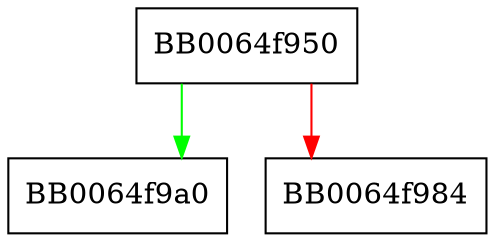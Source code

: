 digraph TS_CONF_set_ess_cert_id_digest {
  node [shape="box"];
  graph [splines=ortho];
  BB0064f950 -> BB0064f9a0 [color="green"];
  BB0064f950 -> BB0064f984 [color="red"];
}